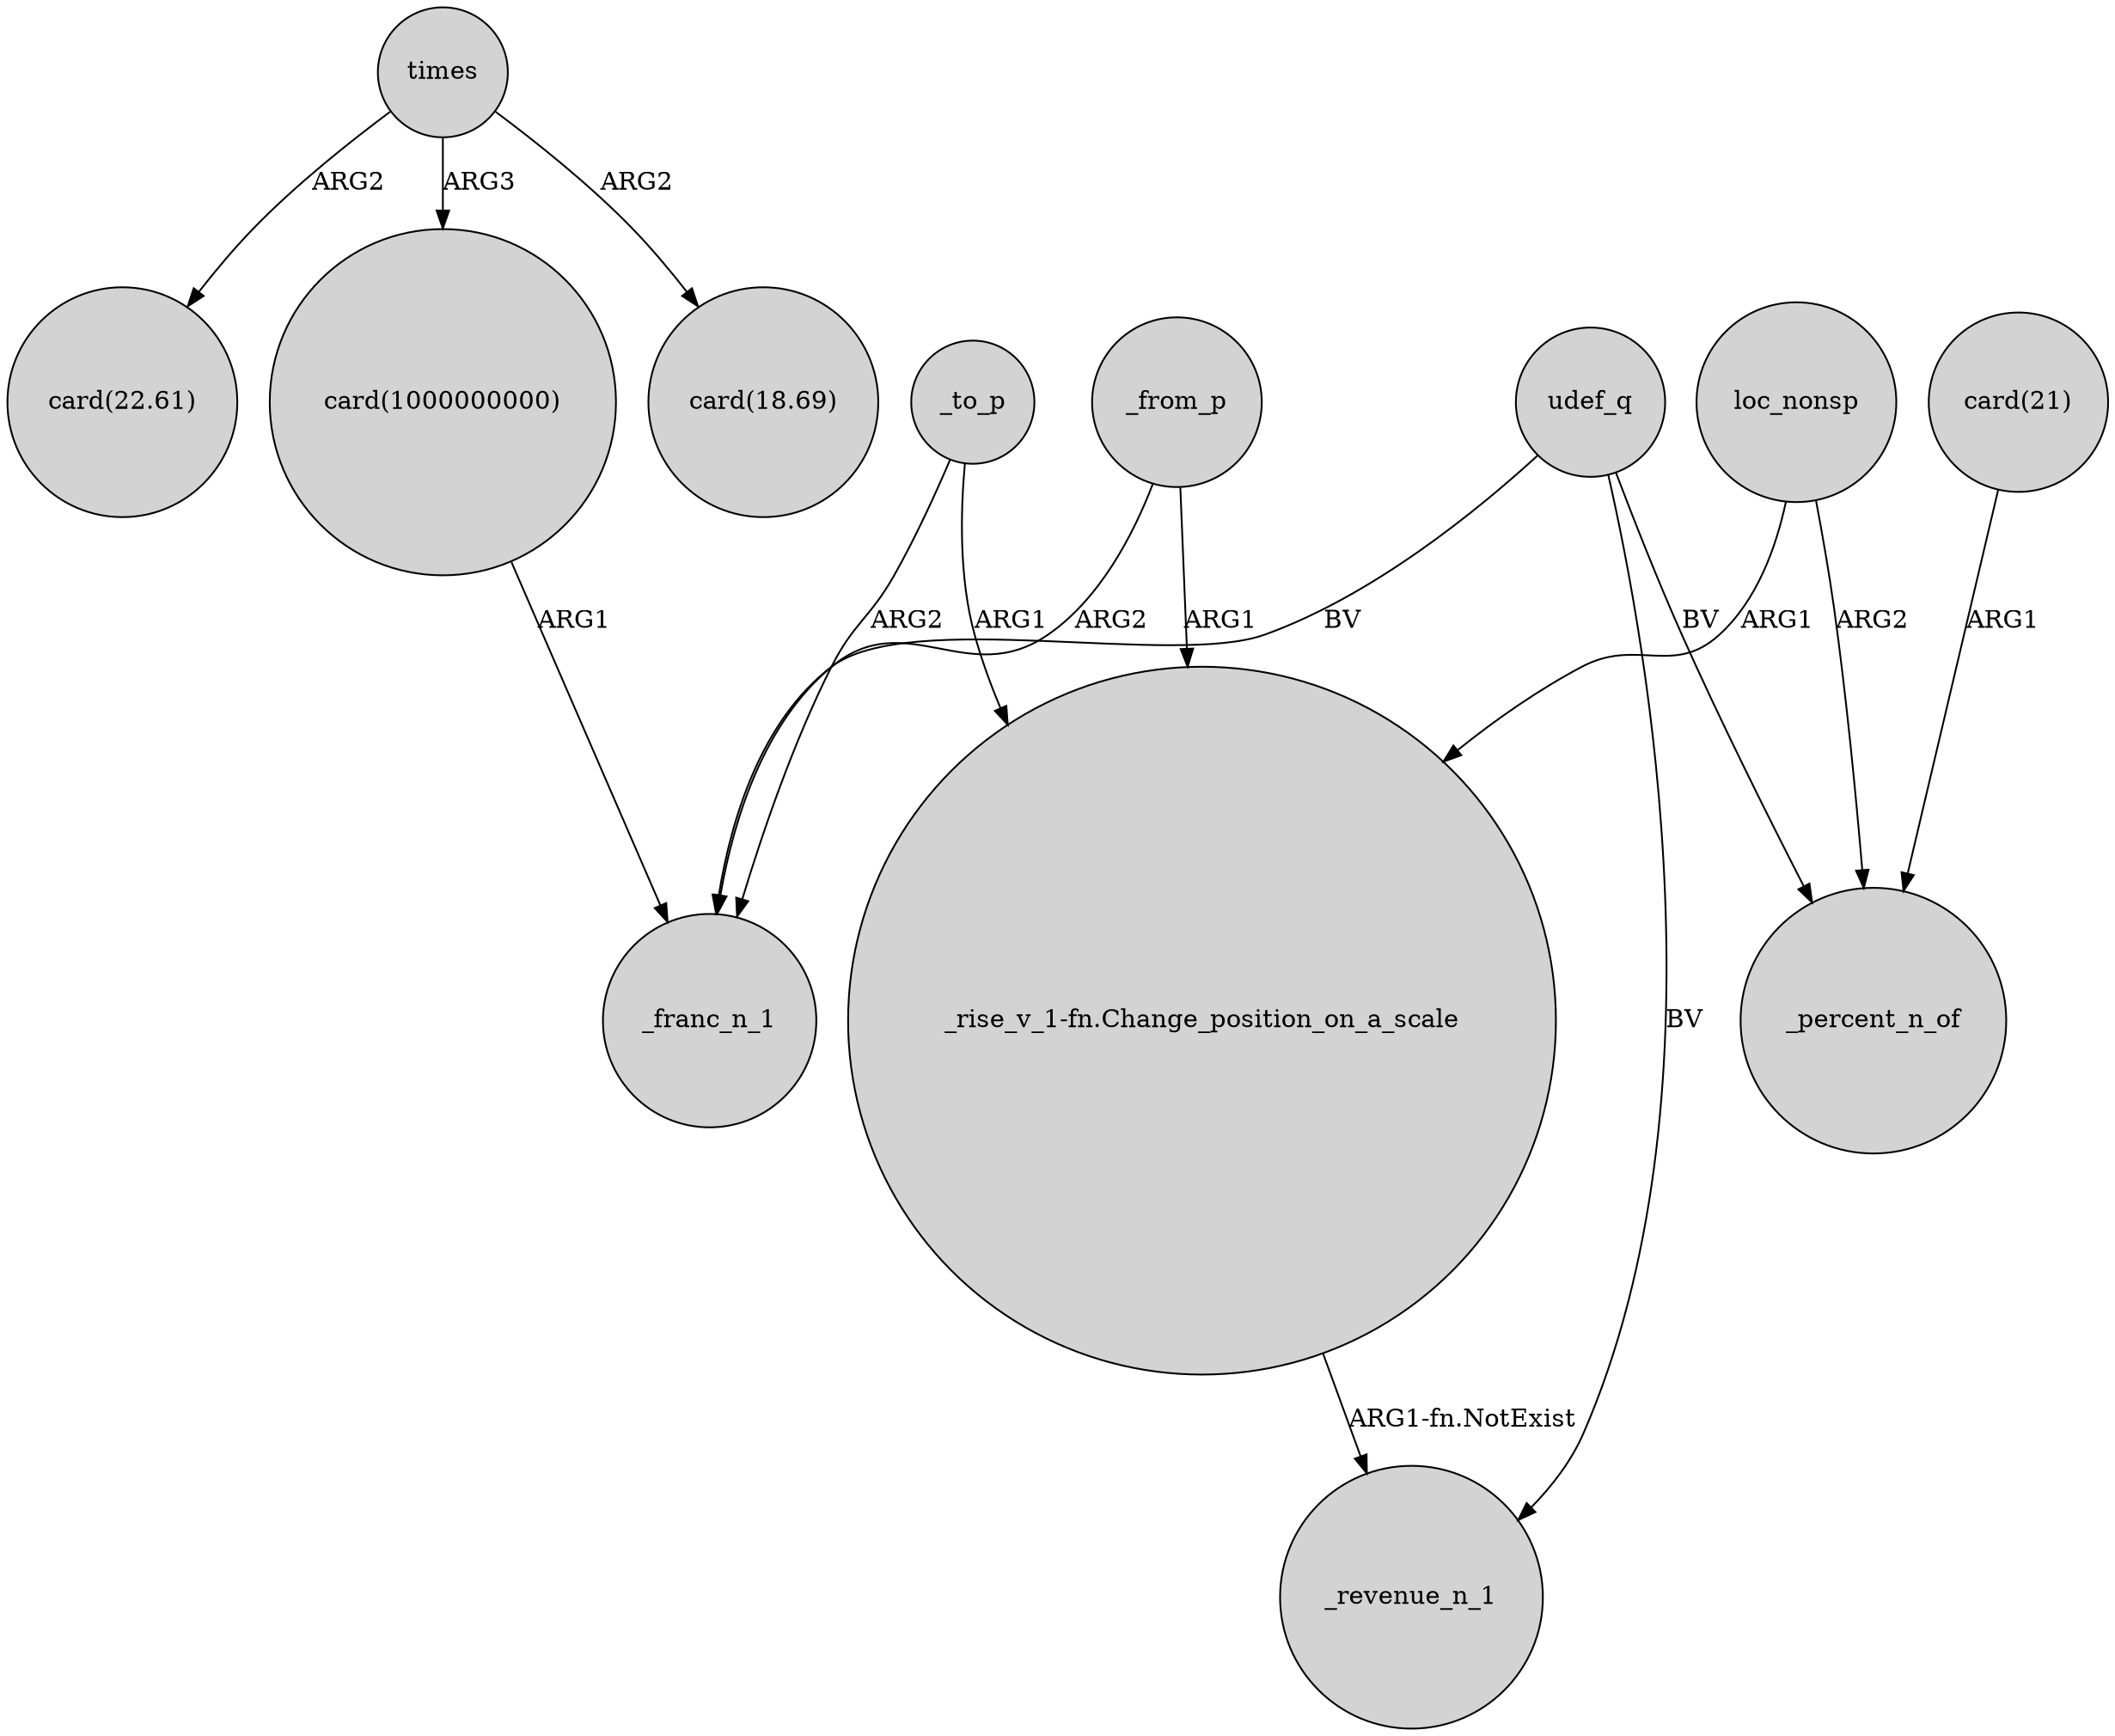 digraph {
	node [shape=circle style=filled]
	times -> "card(22.61)" [label=ARG2]
	udef_q -> _revenue_n_1 [label=BV]
	_from_p -> _franc_n_1 [label=ARG2]
	udef_q -> _percent_n_of [label=BV]
	loc_nonsp -> _percent_n_of [label=ARG2]
	loc_nonsp -> "_rise_v_1-fn.Change_position_on_a_scale" [label=ARG1]
	udef_q -> _franc_n_1 [label=BV]
	_to_p -> "_rise_v_1-fn.Change_position_on_a_scale" [label=ARG1]
	_to_p -> _franc_n_1 [label=ARG2]
	"_rise_v_1-fn.Change_position_on_a_scale" -> _revenue_n_1 [label="ARG1-fn.NotExist"]
	times -> "card(1000000000)" [label=ARG3]
	times -> "card(18.69)" [label=ARG2]
	"card(21)" -> _percent_n_of [label=ARG1]
	"card(1000000000)" -> _franc_n_1 [label=ARG1]
	_from_p -> "_rise_v_1-fn.Change_position_on_a_scale" [label=ARG1]
}
